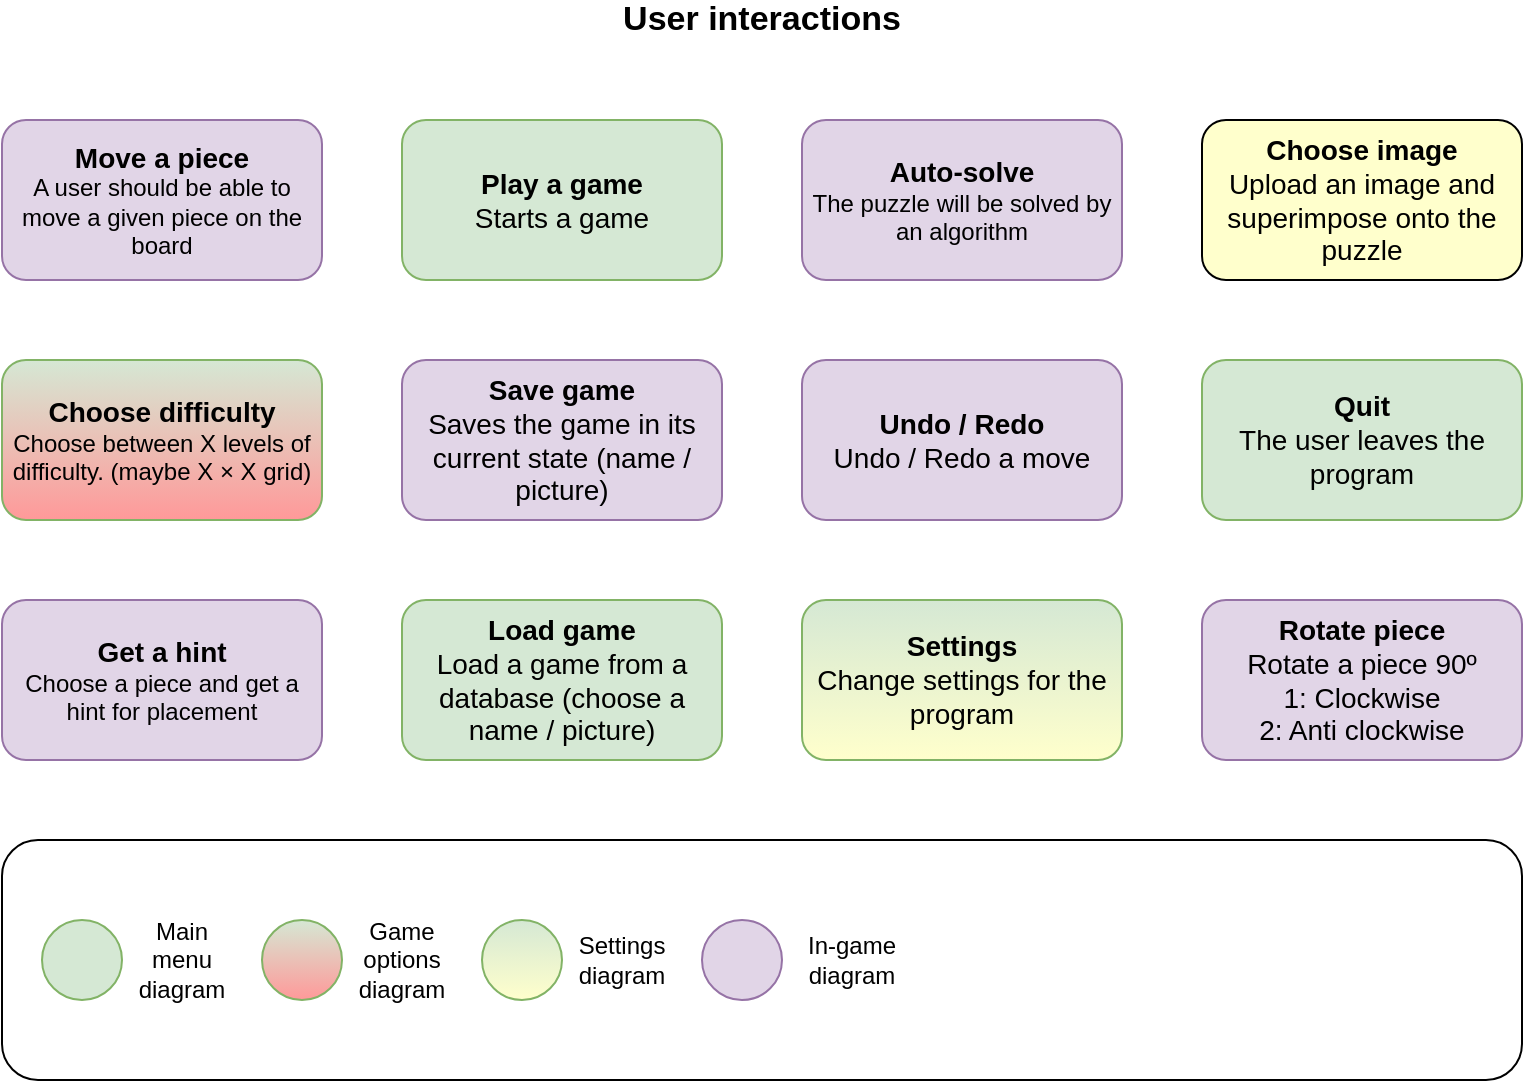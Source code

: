 <mxfile version="14.4.3" type="github">
  <diagram id="o-PoSIHYnbQtjXGlu8P7" name="Page-1">
    <mxGraphModel dx="1186" dy="649" grid="1" gridSize="10" guides="1" tooltips="1" connect="1" arrows="1" fold="1" page="1" pageScale="1" pageWidth="827" pageHeight="1169" math="0" shadow="0">
      <root>
        <mxCell id="0" />
        <mxCell id="1" parent="0" />
        <mxCell id="tbk8aGchaPdW1EQHRRRS-9" value="&lt;b&gt;&lt;font style=&quot;font-size: 14px&quot;&gt;Move a piece&lt;/font&gt;&lt;/b&gt;&lt;br&gt;A user should be able to move a given piece on the board" style="rounded=1;whiteSpace=wrap;html=1;fillColor=#e1d5e7;strokeColor=#9673a6;" parent="1" vertex="1">
          <mxGeometry x="40" y="80" width="160" height="80" as="geometry" />
        </mxCell>
        <mxCell id="tbk8aGchaPdW1EQHRRRS-10" value="&lt;span style=&quot;font-size: 14px&quot;&gt;&lt;b&gt;Choose&amp;nbsp;difficulty&lt;/b&gt;&lt;/span&gt;&lt;br&gt;Choose between X levels of difficulty. (maybe X × X grid)" style="rounded=1;whiteSpace=wrap;html=1;fillColor=#d5e8d4;strokeColor=#82b366;gradientColor=#FF9999;" parent="1" vertex="1">
          <mxGeometry x="40" y="200" width="160" height="80" as="geometry" />
        </mxCell>
        <mxCell id="tbk8aGchaPdW1EQHRRRS-13" value="User interactions" style="text;html=1;strokeColor=none;fillColor=none;align=center;verticalAlign=middle;whiteSpace=wrap;rounded=0;fontStyle=1;fontSize=17;" parent="1" vertex="1">
          <mxGeometry x="330" y="20" width="180" height="20" as="geometry" />
        </mxCell>
        <mxCell id="tbk8aGchaPdW1EQHRRRS-17" value="&lt;span style=&quot;font-size: 14px&quot;&gt;&lt;b&gt;Get a hint&lt;/b&gt;&lt;/span&gt;&lt;br&gt;Choose a piece and get a hint for placement" style="rounded=1;whiteSpace=wrap;html=1;fillColor=#e1d5e7;strokeColor=#9673a6;" parent="1" vertex="1">
          <mxGeometry x="40" y="320" width="160" height="80" as="geometry" />
        </mxCell>
        <mxCell id="tbk8aGchaPdW1EQHRRRS-19" value="&lt;span style=&quot;font-size: 14px&quot;&gt;&lt;b&gt;Auto-solve&lt;/b&gt;&lt;/span&gt;&lt;br&gt;The puzzle will be solved by an algorithm" style="rounded=1;whiteSpace=wrap;html=1;fillColor=#e1d5e7;strokeColor=#9673a6;" parent="1" vertex="1">
          <mxGeometry x="440" y="80" width="160" height="80" as="geometry" />
        </mxCell>
        <mxCell id="tbk8aGchaPdW1EQHRRRS-21" value="&lt;span style=&quot;font-size: 14px&quot;&gt;&lt;b&gt;Play a game&lt;/b&gt;&lt;br&gt;Starts a game&lt;br&gt;&lt;/span&gt;" style="rounded=1;whiteSpace=wrap;html=1;fillColor=#d5e8d4;strokeColor=#82b366;" parent="1" vertex="1">
          <mxGeometry x="240" y="80" width="160" height="80" as="geometry" />
        </mxCell>
        <mxCell id="tbk8aGchaPdW1EQHRRRS-22" value="&lt;span style=&quot;font-size: 14px&quot;&gt;&lt;b&gt;Save game&lt;/b&gt;&lt;br&gt;Saves the game in its current state (name / picture)&lt;br&gt;&lt;/span&gt;" style="rounded=1;whiteSpace=wrap;html=1;fillColor=#e1d5e7;strokeColor=#9673a6;" parent="1" vertex="1">
          <mxGeometry x="240" y="200" width="160" height="80" as="geometry" />
        </mxCell>
        <mxCell id="tbk8aGchaPdW1EQHRRRS-23" value="&lt;span style=&quot;font-size: 14px&quot;&gt;&lt;b&gt;Load game&lt;/b&gt;&lt;br&gt;Load a game from a database (choose a name / picture)&lt;br&gt;&lt;/span&gt;" style="rounded=1;whiteSpace=wrap;html=1;fillColor=#d5e8d4;strokeColor=#82b366;" parent="1" vertex="1">
          <mxGeometry x="240" y="320" width="160" height="80" as="geometry" />
        </mxCell>
        <mxCell id="tbk8aGchaPdW1EQHRRRS-25" value="&lt;span style=&quot;font-size: 14px&quot;&gt;&lt;b&gt;Choose image&lt;/b&gt;&lt;br&gt;Upload an image and superimpose onto the puzzle&lt;br&gt;&lt;/span&gt;" style="rounded=1;whiteSpace=wrap;html=1;fillColor=#FFFFCC;" parent="1" vertex="1">
          <mxGeometry x="640" y="80" width="160" height="80" as="geometry" />
        </mxCell>
        <mxCell id="tbk8aGchaPdW1EQHRRRS-28" value="&lt;span style=&quot;font-size: 14px&quot;&gt;&lt;b&gt;Undo / Redo&lt;/b&gt;&lt;br&gt;Undo / Redo a move&lt;br&gt;&lt;/span&gt;" style="rounded=1;whiteSpace=wrap;html=1;fillColor=#e1d5e7;strokeColor=#9673a6;" parent="1" vertex="1">
          <mxGeometry x="440" y="200" width="160" height="80" as="geometry" />
        </mxCell>
        <mxCell id="tbk8aGchaPdW1EQHRRRS-30" value="&lt;span style=&quot;font-size: 14px&quot;&gt;&lt;b&gt;Quit&lt;/b&gt;&lt;br&gt;The user leaves the program&lt;br&gt;&lt;/span&gt;" style="rounded=1;whiteSpace=wrap;html=1;fillColor=#d5e8d4;strokeColor=#82b366;" parent="1" vertex="1">
          <mxGeometry x="640" y="200" width="160" height="80" as="geometry" />
        </mxCell>
        <mxCell id="tbk8aGchaPdW1EQHRRRS-33" value="&lt;span style=&quot;font-size: 14px&quot;&gt;&lt;b&gt;Settings&lt;/b&gt;&lt;br&gt;Change settings for the program&lt;br&gt;&lt;/span&gt;" style="rounded=1;whiteSpace=wrap;html=1;fillColor=#d5e8d4;strokeColor=#82b366;gradientColor=#FFFFCC;" parent="1" vertex="1">
          <mxGeometry x="440" y="320" width="160" height="80" as="geometry" />
        </mxCell>
        <mxCell id="tbk8aGchaPdW1EQHRRRS-34" value="&lt;span style=&quot;font-size: 14px&quot;&gt;&lt;b&gt;Rotate piece&lt;/b&gt;&lt;br&gt;Rotate a piece 90º&lt;br&gt;1: Clockwise&lt;br&gt;2: Anti clockwise&lt;br&gt;&lt;/span&gt;" style="rounded=1;whiteSpace=wrap;html=1;fillColor=#e1d5e7;strokeColor=#9673a6;" parent="1" vertex="1">
          <mxGeometry x="640" y="320" width="160" height="80" as="geometry" />
        </mxCell>
        <mxCell id="tgSNxzn0pLUJQDwQrDUK-1" value="" style="rounded=1;whiteSpace=wrap;html=1;" vertex="1" parent="1">
          <mxGeometry x="40" y="440" width="760" height="120" as="geometry" />
        </mxCell>
        <mxCell id="tgSNxzn0pLUJQDwQrDUK-2" value="" style="ellipse;whiteSpace=wrap;html=1;aspect=fixed;fillColor=#d5e8d4;strokeColor=#82b366;" vertex="1" parent="1">
          <mxGeometry x="60" y="480" width="40" height="40" as="geometry" />
        </mxCell>
        <mxCell id="tgSNxzn0pLUJQDwQrDUK-3" value="Main menu diagram" style="text;html=1;strokeColor=none;fillColor=none;align=center;verticalAlign=middle;whiteSpace=wrap;rounded=0;" vertex="1" parent="1">
          <mxGeometry x="110" y="490" width="40" height="20" as="geometry" />
        </mxCell>
        <mxCell id="tgSNxzn0pLUJQDwQrDUK-4" value="" style="ellipse;whiteSpace=wrap;html=1;aspect=fixed;fillColor=#d5e8d4;strokeColor=#82b366;gradientColor=#FF9999;" vertex="1" parent="1">
          <mxGeometry x="170" y="480" width="40" height="40" as="geometry" />
        </mxCell>
        <mxCell id="tgSNxzn0pLUJQDwQrDUK-5" value="Game options diagram" style="text;html=1;strokeColor=none;fillColor=none;align=center;verticalAlign=middle;whiteSpace=wrap;rounded=0;" vertex="1" parent="1">
          <mxGeometry x="220" y="490" width="40" height="20" as="geometry" />
        </mxCell>
        <mxCell id="tgSNxzn0pLUJQDwQrDUK-6" value="" style="ellipse;whiteSpace=wrap;html=1;aspect=fixed;fillColor=#d5e8d4;strokeColor=#82b366;gradientColor=#FFFFCC;" vertex="1" parent="1">
          <mxGeometry x="280" y="480" width="40" height="40" as="geometry" />
        </mxCell>
        <mxCell id="tgSNxzn0pLUJQDwQrDUK-7" value="Settings diagram" style="text;html=1;strokeColor=none;fillColor=none;align=center;verticalAlign=middle;whiteSpace=wrap;rounded=0;" vertex="1" parent="1">
          <mxGeometry x="330" y="490" width="40" height="20" as="geometry" />
        </mxCell>
        <mxCell id="tgSNxzn0pLUJQDwQrDUK-9" value="" style="ellipse;whiteSpace=wrap;html=1;aspect=fixed;fillColor=#e1d5e7;strokeColor=#9673a6;" vertex="1" parent="1">
          <mxGeometry x="390" y="480" width="40" height="40" as="geometry" />
        </mxCell>
        <mxCell id="tgSNxzn0pLUJQDwQrDUK-10" value="In-game diagram" style="text;html=1;strokeColor=none;fillColor=none;align=center;verticalAlign=middle;whiteSpace=wrap;rounded=0;" vertex="1" parent="1">
          <mxGeometry x="440" y="490" width="50" height="20" as="geometry" />
        </mxCell>
      </root>
    </mxGraphModel>
  </diagram>
</mxfile>

